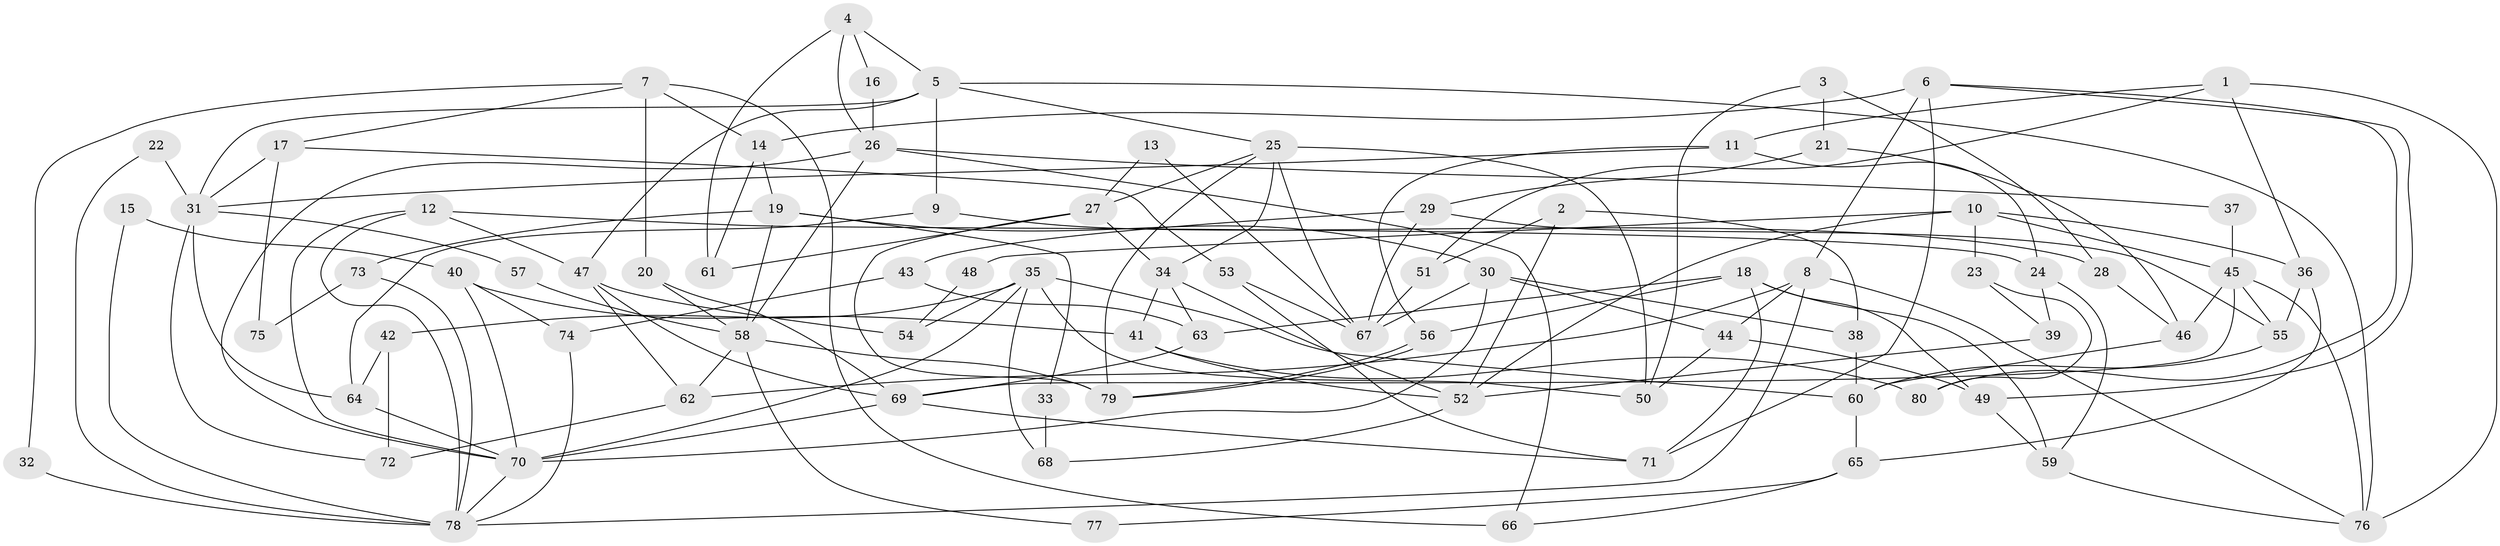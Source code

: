 // Generated by graph-tools (version 1.1) at 2025/51/03/09/25 04:51:17]
// undirected, 80 vertices, 160 edges
graph export_dot {
graph [start="1"]
  node [color=gray90,style=filled];
  1;
  2;
  3;
  4;
  5;
  6;
  7;
  8;
  9;
  10;
  11;
  12;
  13;
  14;
  15;
  16;
  17;
  18;
  19;
  20;
  21;
  22;
  23;
  24;
  25;
  26;
  27;
  28;
  29;
  30;
  31;
  32;
  33;
  34;
  35;
  36;
  37;
  38;
  39;
  40;
  41;
  42;
  43;
  44;
  45;
  46;
  47;
  48;
  49;
  50;
  51;
  52;
  53;
  54;
  55;
  56;
  57;
  58;
  59;
  60;
  61;
  62;
  63;
  64;
  65;
  66;
  67;
  68;
  69;
  70;
  71;
  72;
  73;
  74;
  75;
  76;
  77;
  78;
  79;
  80;
  1 -- 36;
  1 -- 76;
  1 -- 11;
  1 -- 51;
  2 -- 51;
  2 -- 52;
  2 -- 38;
  3 -- 28;
  3 -- 50;
  3 -- 21;
  4 -- 61;
  4 -- 26;
  4 -- 5;
  4 -- 16;
  5 -- 76;
  5 -- 9;
  5 -- 25;
  5 -- 31;
  5 -- 47;
  6 -- 80;
  6 -- 49;
  6 -- 8;
  6 -- 14;
  6 -- 71;
  7 -- 17;
  7 -- 14;
  7 -- 20;
  7 -- 32;
  7 -- 66;
  8 -- 62;
  8 -- 44;
  8 -- 76;
  8 -- 78;
  9 -- 64;
  9 -- 28;
  10 -- 45;
  10 -- 52;
  10 -- 23;
  10 -- 36;
  10 -- 48;
  11 -- 31;
  11 -- 24;
  11 -- 56;
  12 -- 47;
  12 -- 70;
  12 -- 24;
  12 -- 78;
  13 -- 27;
  13 -- 67;
  14 -- 19;
  14 -- 61;
  15 -- 78;
  15 -- 40;
  16 -- 26;
  17 -- 31;
  17 -- 53;
  17 -- 75;
  18 -- 56;
  18 -- 49;
  18 -- 59;
  18 -- 63;
  18 -- 71;
  19 -- 58;
  19 -- 30;
  19 -- 33;
  19 -- 73;
  20 -- 69;
  20 -- 58;
  21 -- 46;
  21 -- 29;
  22 -- 78;
  22 -- 31;
  23 -- 39;
  23 -- 80;
  24 -- 39;
  24 -- 59;
  25 -- 50;
  25 -- 27;
  25 -- 34;
  25 -- 67;
  25 -- 79;
  26 -- 70;
  26 -- 58;
  26 -- 37;
  26 -- 66;
  27 -- 79;
  27 -- 34;
  27 -- 61;
  28 -- 46;
  29 -- 55;
  29 -- 43;
  29 -- 67;
  30 -- 67;
  30 -- 70;
  30 -- 38;
  30 -- 44;
  31 -- 64;
  31 -- 57;
  31 -- 72;
  32 -- 78;
  33 -- 68;
  34 -- 41;
  34 -- 52;
  34 -- 63;
  35 -- 70;
  35 -- 60;
  35 -- 42;
  35 -- 50;
  35 -- 54;
  35 -- 68;
  36 -- 55;
  36 -- 65;
  37 -- 45;
  38 -- 60;
  39 -- 52;
  40 -- 70;
  40 -- 74;
  40 -- 41;
  41 -- 52;
  41 -- 80;
  42 -- 72;
  42 -- 64;
  43 -- 63;
  43 -- 74;
  44 -- 49;
  44 -- 50;
  45 -- 76;
  45 -- 69;
  45 -- 46;
  45 -- 55;
  46 -- 60;
  47 -- 69;
  47 -- 54;
  47 -- 62;
  48 -- 54;
  49 -- 59;
  51 -- 67;
  52 -- 68;
  53 -- 67;
  53 -- 71;
  55 -- 60;
  56 -- 79;
  56 -- 79;
  57 -- 58;
  58 -- 79;
  58 -- 62;
  58 -- 77;
  59 -- 76;
  60 -- 65;
  62 -- 72;
  63 -- 69;
  64 -- 70;
  65 -- 66;
  65 -- 77;
  69 -- 71;
  69 -- 70;
  70 -- 78;
  73 -- 78;
  73 -- 75;
  74 -- 78;
}
